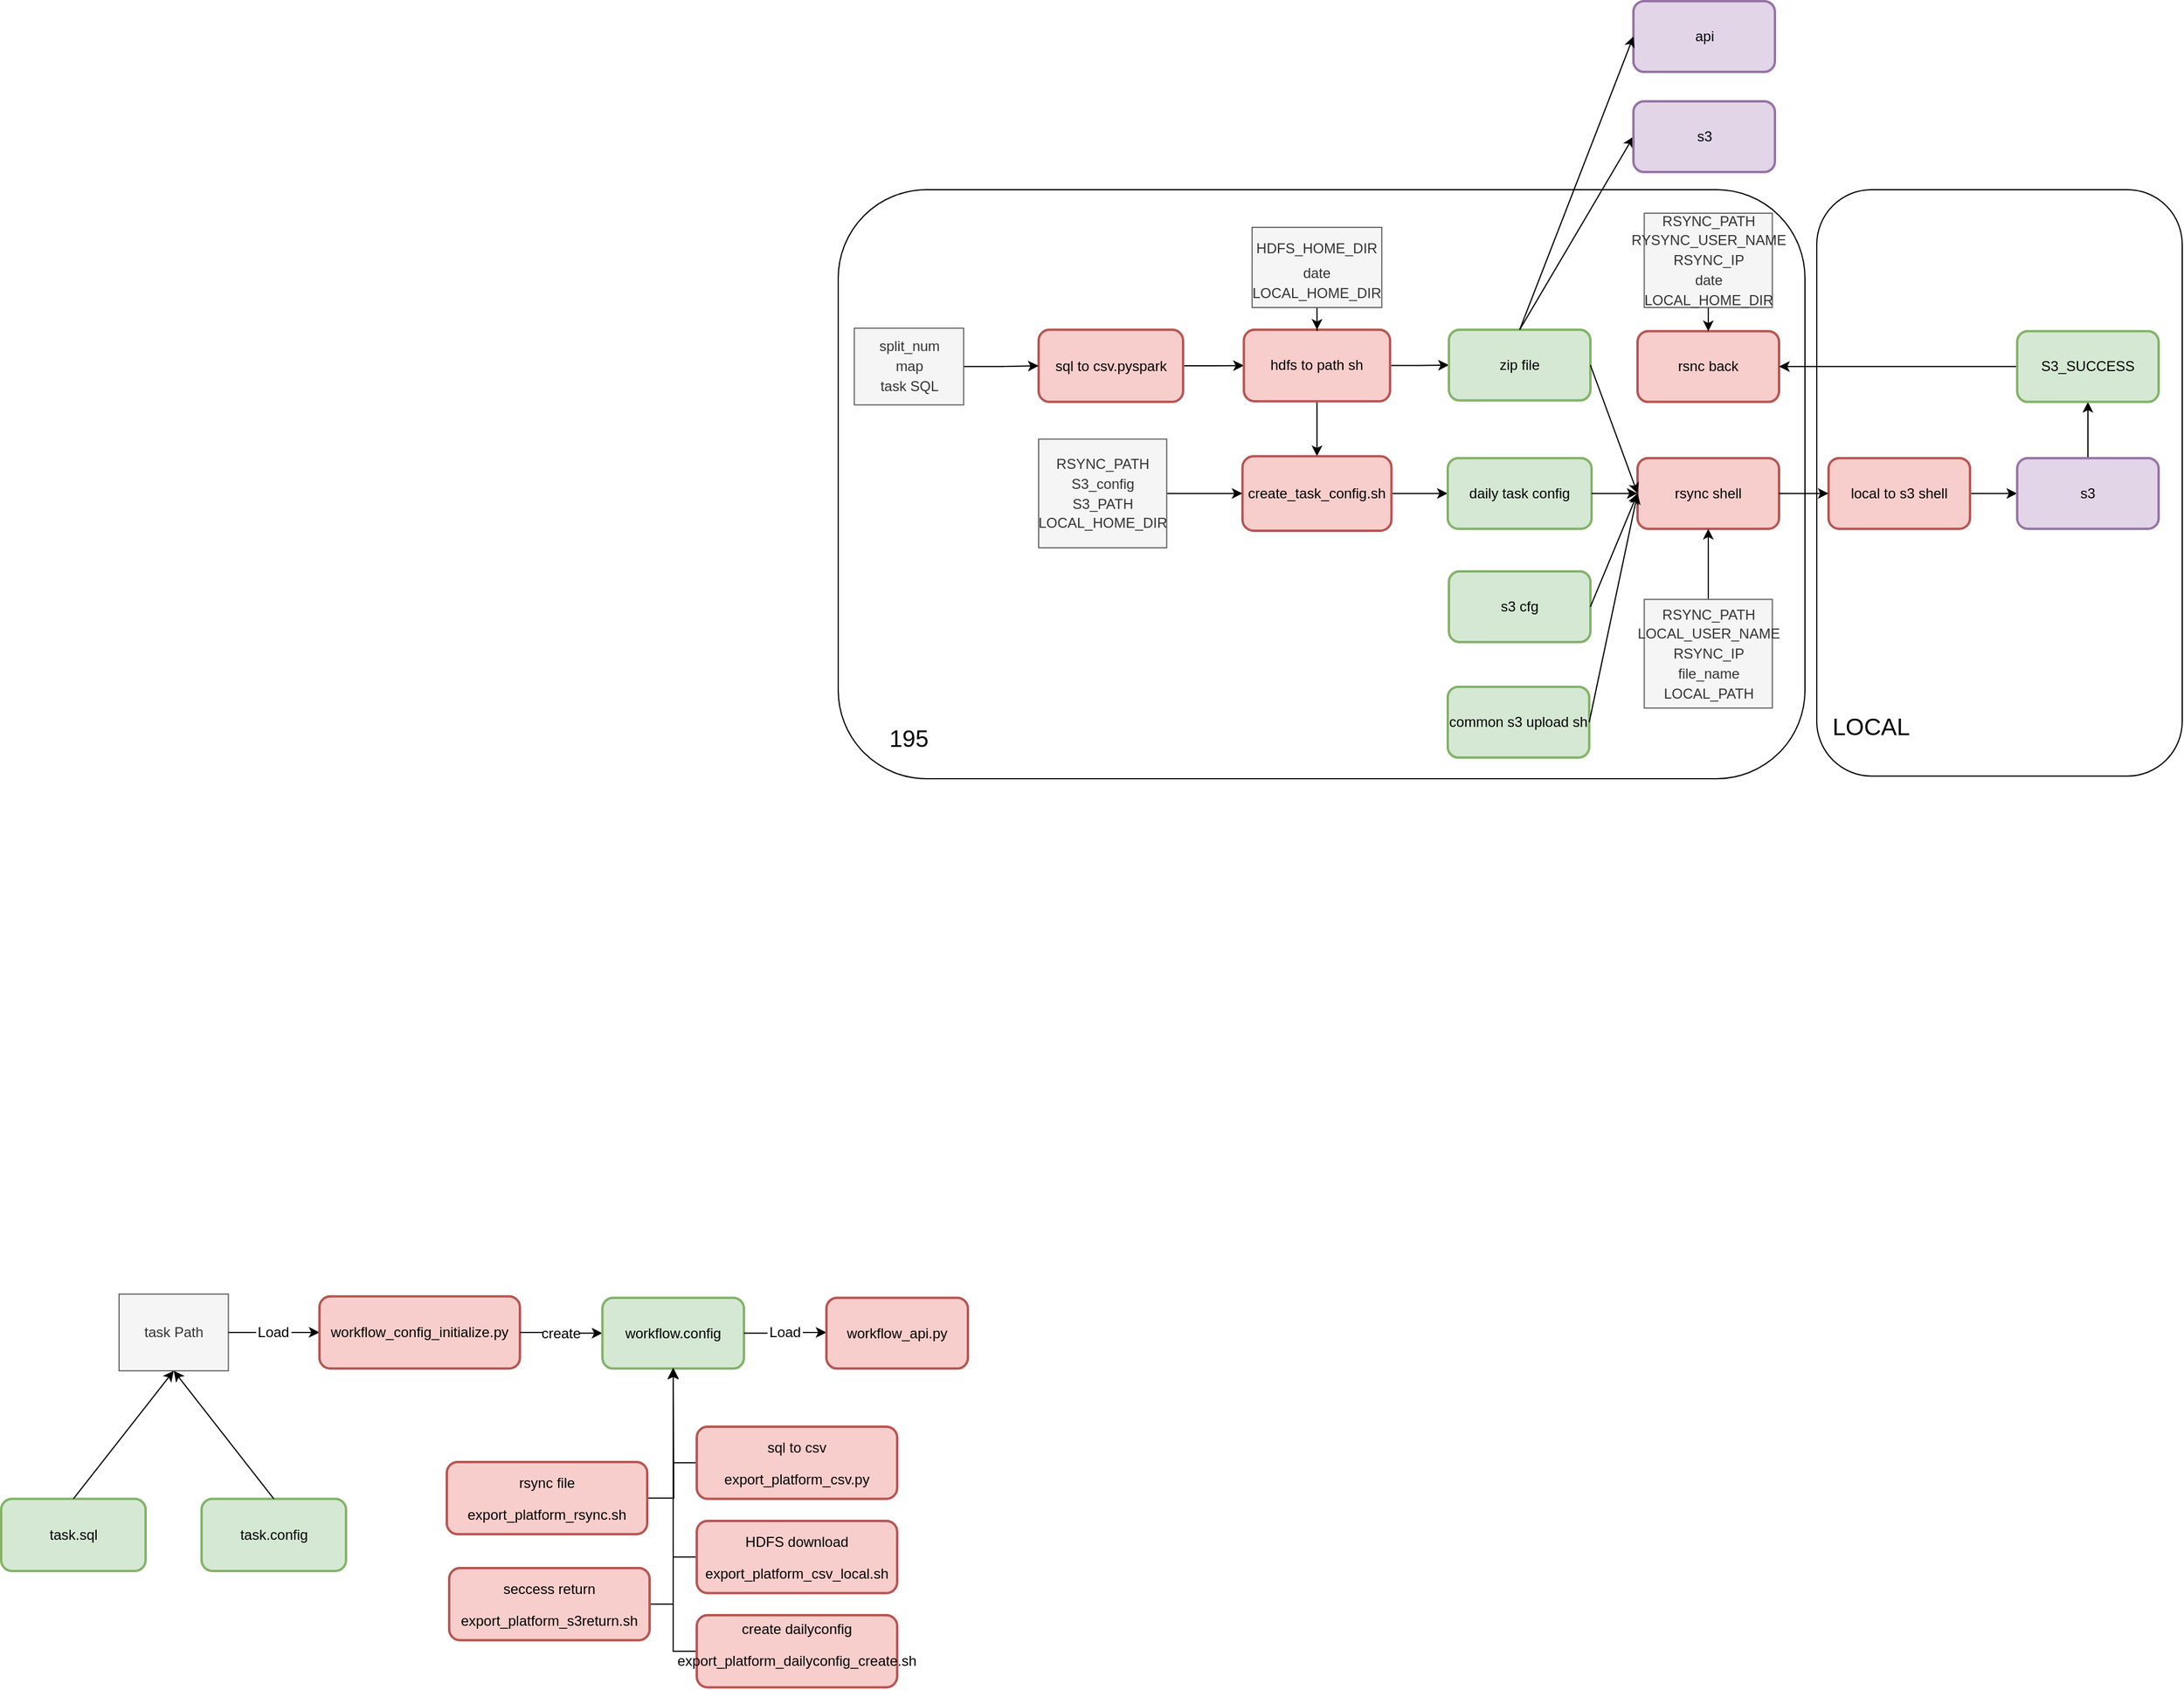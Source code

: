 <mxfile version="20.2.4" type="github">
  <diagram id="wn4Nq5fyxf2K7DAGSWEc" name="第 1 页">
    <mxGraphModel dx="-1153" dy="-471" grid="1" gridSize="10" guides="1" tooltips="1" connect="1" arrows="1" fold="1" page="1" pageScale="1" pageWidth="827" pageHeight="1169" math="0" shadow="0">
      <root>
        <mxCell id="0" />
        <mxCell id="1" parent="0" />
        <mxCell id="sEo11OKtQAu4mXGvlujK-1" value="" style="rounded=1;whiteSpace=wrap;html=1;" vertex="1" parent="1">
          <mxGeometry x="4470" y="2420" width="310" height="497.75" as="geometry" />
        </mxCell>
        <mxCell id="sEo11OKtQAu4mXGvlujK-2" value="" style="rounded=1;whiteSpace=wrap;html=1;" vertex="1" parent="1">
          <mxGeometry x="3640" y="2420" width="820" height="500" as="geometry" />
        </mxCell>
        <mxCell id="sEo11OKtQAu4mXGvlujK-3" value="" style="edgeStyle=orthogonalEdgeStyle;rounded=0;orthogonalLoop=1;jettySize=auto;html=1;" edge="1" parent="1" source="sEo11OKtQAu4mXGvlujK-4" target="sEo11OKtQAu4mXGvlujK-12">
          <mxGeometry relative="1" as="geometry" />
        </mxCell>
        <mxCell id="sEo11OKtQAu4mXGvlujK-4" value="sql to csv.pyspark" style="rounded=1;whiteSpace=wrap;html=1;strokeWidth=2;fillColor=#f8cecc;strokeColor=#b85450;" vertex="1" parent="1">
          <mxGeometry x="3810" y="2538.88" width="122.5" height="61.25" as="geometry" />
        </mxCell>
        <mxCell id="sEo11OKtQAu4mXGvlujK-5" value="s3 cfg" style="rounded=1;whiteSpace=wrap;html=1;strokeWidth=2;fillColor=#d5e8d4;strokeColor=#82b366;" vertex="1" parent="1">
          <mxGeometry x="4158" y="2744" width="120" height="60" as="geometry" />
        </mxCell>
        <mxCell id="sEo11OKtQAu4mXGvlujK-6" value="rsync shell" style="rounded=1;whiteSpace=wrap;html=1;strokeWidth=2;fillColor=#f8cecc;strokeColor=#b85450;" vertex="1" parent="1">
          <mxGeometry x="4318" y="2647.84" width="120" height="60" as="geometry" />
        </mxCell>
        <mxCell id="sEo11OKtQAu4mXGvlujK-7" value="" style="edgeStyle=orthogonalEdgeStyle;rounded=0;orthogonalLoop=1;jettySize=auto;html=1;" edge="1" parent="1" source="sEo11OKtQAu4mXGvlujK-8" target="sEo11OKtQAu4mXGvlujK-14">
          <mxGeometry relative="1" as="geometry" />
        </mxCell>
        <mxCell id="sEo11OKtQAu4mXGvlujK-8" value="local to s3 shell" style="rounded=1;whiteSpace=wrap;html=1;strokeWidth=2;fillColor=#f8cecc;strokeColor=#b85450;" vertex="1" parent="1">
          <mxGeometry x="4480" y="2647.84" width="120" height="60" as="geometry" />
        </mxCell>
        <mxCell id="sEo11OKtQAu4mXGvlujK-9" value="" style="endArrow=classic;html=1;rounded=0;entryX=0;entryY=0.5;entryDx=0;entryDy=0;exitX=1;exitY=0.5;exitDx=0;exitDy=0;" edge="1" parent="1" source="sEo11OKtQAu4mXGvlujK-6" target="sEo11OKtQAu4mXGvlujK-8">
          <mxGeometry width="50" height="50" relative="1" as="geometry">
            <mxPoint x="4448" y="2818" as="sourcePoint" />
            <mxPoint x="4579" y="2708" as="targetPoint" />
          </mxGeometry>
        </mxCell>
        <mxCell id="sEo11OKtQAu4mXGvlujK-10" value="" style="edgeStyle=orthogonalEdgeStyle;rounded=0;orthogonalLoop=1;jettySize=auto;html=1;" edge="1" parent="1" source="sEo11OKtQAu4mXGvlujK-12" target="sEo11OKtQAu4mXGvlujK-16">
          <mxGeometry relative="1" as="geometry" />
        </mxCell>
        <mxCell id="sEo11OKtQAu4mXGvlujK-11" style="edgeStyle=orthogonalEdgeStyle;rounded=0;orthogonalLoop=1;jettySize=auto;html=1;entryX=0;entryY=0.5;entryDx=0;entryDy=0;" edge="1" parent="1" source="sEo11OKtQAu4mXGvlujK-12" target="sEo11OKtQAu4mXGvlujK-19">
          <mxGeometry relative="1" as="geometry" />
        </mxCell>
        <mxCell id="sEo11OKtQAu4mXGvlujK-12" value="hdfs to path sh" style="rounded=1;whiteSpace=wrap;html=1;strokeWidth=2;fillColor=#f8cecc;strokeColor=#b85450;" vertex="1" parent="1">
          <mxGeometry x="3984.09" y="2538.88" width="123.97" height="60.72" as="geometry" />
        </mxCell>
        <mxCell id="sEo11OKtQAu4mXGvlujK-13" value="" style="edgeStyle=orthogonalEdgeStyle;rounded=0;orthogonalLoop=1;jettySize=auto;html=1;" edge="1" parent="1" source="sEo11OKtQAu4mXGvlujK-14" target="sEo11OKtQAu4mXGvlujK-30">
          <mxGeometry relative="1" as="geometry" />
        </mxCell>
        <mxCell id="sEo11OKtQAu4mXGvlujK-14" value="s3" style="rounded=1;whiteSpace=wrap;html=1;strokeWidth=2;fillColor=#e1d5e7;strokeColor=#9673a6;" vertex="1" parent="1">
          <mxGeometry x="4640" y="2647.84" width="120" height="60" as="geometry" />
        </mxCell>
        <mxCell id="sEo11OKtQAu4mXGvlujK-15" style="edgeStyle=orthogonalEdgeStyle;rounded=0;orthogonalLoop=1;jettySize=auto;html=1;exitX=1;exitY=0.5;exitDx=0;exitDy=0;entryX=0;entryY=0.5;entryDx=0;entryDy=0;" edge="1" parent="1" source="sEo11OKtQAu4mXGvlujK-16" target="sEo11OKtQAu4mXGvlujK-18">
          <mxGeometry relative="1" as="geometry" />
        </mxCell>
        <mxCell id="sEo11OKtQAu4mXGvlujK-16" value="create_task_config.sh" style="rounded=1;whiteSpace=wrap;html=1;strokeWidth=2;fillColor=#f8cecc;strokeColor=#b85450;" vertex="1" parent="1">
          <mxGeometry x="3982.88" y="2646.25" width="126.38" height="63.19" as="geometry" />
        </mxCell>
        <mxCell id="sEo11OKtQAu4mXGvlujK-17" value="common s3 upload sh" style="rounded=1;whiteSpace=wrap;html=1;strokeWidth=2;fillColor=#d5e8d4;strokeColor=#82b366;" vertex="1" parent="1">
          <mxGeometry x="4157" y="2842" width="120" height="60" as="geometry" />
        </mxCell>
        <mxCell id="sEo11OKtQAu4mXGvlujK-18" value="daily task config" style="rounded=1;whiteSpace=wrap;html=1;strokeWidth=2;fillColor=#d5e8d4;strokeColor=#82b366;" vertex="1" parent="1">
          <mxGeometry x="4157" y="2647.84" width="122" height="60" as="geometry" />
        </mxCell>
        <mxCell id="sEo11OKtQAu4mXGvlujK-19" value="zip file" style="rounded=1;whiteSpace=wrap;html=1;strokeWidth=2;fillColor=#d5e8d4;strokeColor=#82b366;" vertex="1" parent="1">
          <mxGeometry x="4158" y="2538.88" width="120" height="60" as="geometry" />
        </mxCell>
        <mxCell id="sEo11OKtQAu4mXGvlujK-20" value="api" style="rounded=1;whiteSpace=wrap;html=1;strokeWidth=2;fillColor=#e1d5e7;strokeColor=#9673a6;" vertex="1" parent="1">
          <mxGeometry x="4314.5" y="2260" width="120" height="60" as="geometry" />
        </mxCell>
        <mxCell id="sEo11OKtQAu4mXGvlujK-21" value="" style="endArrow=classic;html=1;rounded=0;entryX=0;entryY=0.5;entryDx=0;entryDy=0;exitX=0.5;exitY=0;exitDx=0;exitDy=0;" edge="1" parent="1" source="sEo11OKtQAu4mXGvlujK-19" target="sEo11OKtQAu4mXGvlujK-20">
          <mxGeometry width="50" height="50" relative="1" as="geometry">
            <mxPoint x="4214.5" y="2500" as="sourcePoint" />
            <mxPoint x="4264.5" y="2450" as="targetPoint" />
          </mxGeometry>
        </mxCell>
        <mxCell id="sEo11OKtQAu4mXGvlujK-22" value="" style="endArrow=classic;html=1;rounded=0;entryX=0;entryY=0.5;entryDx=0;entryDy=0;exitX=0.5;exitY=0;exitDx=0;exitDy=0;" edge="1" parent="1" source="sEo11OKtQAu4mXGvlujK-19" target="sEo11OKtQAu4mXGvlujK-24">
          <mxGeometry width="50" height="50" relative="1" as="geometry">
            <mxPoint x="4288" y="2578.88" as="sourcePoint" />
            <mxPoint x="4314.5" y="2445" as="targetPoint" />
          </mxGeometry>
        </mxCell>
        <mxCell id="sEo11OKtQAu4mXGvlujK-23" value="rsnc back" style="rounded=1;whiteSpace=wrap;html=1;strokeWidth=2;fillColor=#f8cecc;strokeColor=#b85450;" vertex="1" parent="1">
          <mxGeometry x="4318" y="2540.13" width="120" height="60" as="geometry" />
        </mxCell>
        <mxCell id="sEo11OKtQAu4mXGvlujK-24" value="s3" style="rounded=1;whiteSpace=wrap;html=1;strokeWidth=2;fillColor=#e1d5e7;strokeColor=#9673a6;" vertex="1" parent="1">
          <mxGeometry x="4314.5" y="2345" width="120" height="60" as="geometry" />
        </mxCell>
        <mxCell id="sEo11OKtQAu4mXGvlujK-25" value="" style="endArrow=classic;html=1;rounded=0;entryX=0;entryY=0.5;entryDx=0;entryDy=0;exitX=1;exitY=0.5;exitDx=0;exitDy=0;" edge="1" parent="1" source="sEo11OKtQAu4mXGvlujK-19" target="sEo11OKtQAu4mXGvlujK-6">
          <mxGeometry width="50" height="50" relative="1" as="geometry">
            <mxPoint x="4449" y="2578.88" as="sourcePoint" />
            <mxPoint x="4579" y="2640" as="targetPoint" />
          </mxGeometry>
        </mxCell>
        <mxCell id="sEo11OKtQAu4mXGvlujK-26" value="" style="endArrow=classic;html=1;rounded=0;entryX=0;entryY=0.5;entryDx=0;entryDy=0;exitX=1;exitY=0.5;exitDx=0;exitDy=0;" edge="1" parent="1" source="sEo11OKtQAu4mXGvlujK-18" target="sEo11OKtQAu4mXGvlujK-6">
          <mxGeometry width="50" height="50" relative="1" as="geometry">
            <mxPoint x="4288" y="2578.88" as="sourcePoint" />
            <mxPoint x="4328" y="2687.84" as="targetPoint" />
          </mxGeometry>
        </mxCell>
        <mxCell id="sEo11OKtQAu4mXGvlujK-27" value="" style="endArrow=classic;html=1;rounded=0;entryX=0;entryY=0.5;entryDx=0;entryDy=0;exitX=1;exitY=0.5;exitDx=0;exitDy=0;" edge="1" parent="1" source="sEo11OKtQAu4mXGvlujK-5" target="sEo11OKtQAu4mXGvlujK-6">
          <mxGeometry width="50" height="50" relative="1" as="geometry">
            <mxPoint x="4298" y="2588.88" as="sourcePoint" />
            <mxPoint x="4338" y="2697.84" as="targetPoint" />
          </mxGeometry>
        </mxCell>
        <mxCell id="sEo11OKtQAu4mXGvlujK-28" value="" style="endArrow=classic;html=1;rounded=0;entryX=0;entryY=0.5;entryDx=0;entryDy=0;exitX=1;exitY=0.5;exitDx=0;exitDy=0;" edge="1" parent="1" source="sEo11OKtQAu4mXGvlujK-17" target="sEo11OKtQAu4mXGvlujK-6">
          <mxGeometry width="50" height="50" relative="1" as="geometry">
            <mxPoint x="4288" y="2784.0" as="sourcePoint" />
            <mxPoint x="4328" y="2687.84" as="targetPoint" />
          </mxGeometry>
        </mxCell>
        <mxCell id="sEo11OKtQAu4mXGvlujK-29" value="" style="edgeStyle=orthogonalEdgeStyle;rounded=0;orthogonalLoop=1;jettySize=auto;html=1;" edge="1" parent="1" source="sEo11OKtQAu4mXGvlujK-30" target="sEo11OKtQAu4mXGvlujK-23">
          <mxGeometry relative="1" as="geometry" />
        </mxCell>
        <mxCell id="sEo11OKtQAu4mXGvlujK-30" value="S3_SUCCESS" style="rounded=1;whiteSpace=wrap;html=1;strokeWidth=2;fillColor=#d5e8d4;strokeColor=#82b366;" vertex="1" parent="1">
          <mxGeometry x="4640" y="2540.13" width="120" height="60" as="geometry" />
        </mxCell>
        <mxCell id="sEo11OKtQAu4mXGvlujK-31" value="&lt;font style=&quot;font-size: 20px;&quot;&gt;195&lt;/font&gt;" style="text;html=1;strokeColor=none;fillColor=none;align=center;verticalAlign=middle;whiteSpace=wrap;rounded=0;" vertex="1" parent="1">
          <mxGeometry x="3670" y="2870" width="60" height="30" as="geometry" />
        </mxCell>
        <mxCell id="sEo11OKtQAu4mXGvlujK-32" value="&lt;font style=&quot;font-size: 20px;&quot;&gt;LOCAL&amp;nbsp;&lt;/font&gt;" style="text;html=1;strokeColor=none;fillColor=none;align=center;verticalAlign=middle;whiteSpace=wrap;rounded=0;" vertex="1" parent="1">
          <mxGeometry x="4489" y="2860" width="60" height="30" as="geometry" />
        </mxCell>
        <mxCell id="sEo11OKtQAu4mXGvlujK-33" value="" style="edgeStyle=orthogonalEdgeStyle;rounded=0;orthogonalLoop=1;jettySize=auto;html=1;fontSize=20;" edge="1" parent="1" source="sEo11OKtQAu4mXGvlujK-34" target="sEo11OKtQAu4mXGvlujK-4">
          <mxGeometry relative="1" as="geometry" />
        </mxCell>
        <mxCell id="sEo11OKtQAu4mXGvlujK-34" value="&lt;p style=&quot;line-height: 0.4;&quot; data-pm-slice=&quot;1 1 []&quot;&gt;&lt;br&gt;&lt;/p&gt;&lt;p style=&quot;line-height: 0.4;&quot; data-pm-slice=&quot;1 1 []&quot;&gt;split_num&lt;/p&gt;&lt;p style=&quot;line-height: 0.4;&quot; data-pm-slice=&quot;1 1 []&quot;&gt;map&lt;/p&gt;&lt;p style=&quot;line-height: 0.4;&quot; data-pm-slice=&quot;1 1 []&quot;&gt;task SQL&lt;/p&gt;&lt;p style=&quot;line-height: 0.4;&quot; data-pm-slice=&quot;1 1 []&quot;&gt;&lt;br&gt;&lt;/p&gt;" style="rounded=0;whiteSpace=wrap;html=1;fillColor=#f5f5f5;strokeColor=#666666;fontColor=#333333;" vertex="1" parent="1">
          <mxGeometry x="3653.64" y="2537.57" width="92.72" height="65.12" as="geometry" />
        </mxCell>
        <mxCell id="sEo11OKtQAu4mXGvlujK-35" style="edgeStyle=orthogonalEdgeStyle;rounded=0;orthogonalLoop=1;jettySize=auto;html=1;entryX=0;entryY=0.5;entryDx=0;entryDy=0;fontSize=20;" edge="1" parent="1" source="sEo11OKtQAu4mXGvlujK-36" target="sEo11OKtQAu4mXGvlujK-16">
          <mxGeometry relative="1" as="geometry" />
        </mxCell>
        <mxCell id="sEo11OKtQAu4mXGvlujK-36" value="&lt;p style=&quot;line-height: 0.4;&quot; data-pm-slice=&quot;1 1 []&quot;&gt;RSYNC_PATH&lt;/p&gt;&lt;p style=&quot;line-height: 0.4;&quot; data-pm-slice=&quot;1 1 []&quot;&gt;S3_config&lt;/p&gt;&lt;p style=&quot;line-height: 0.4;&quot; data-pm-slice=&quot;1 1 []&quot;&gt;S3_PATH&lt;/p&gt;&lt;p style=&quot;line-height: 0.4;&quot; data-pm-slice=&quot;1 1 []&quot;&gt;LOCAL_HOME_DIR&lt;/p&gt;" style="rounded=0;whiteSpace=wrap;html=1;fillColor=#f5f5f5;strokeColor=#666666;fontColor=#333333;" vertex="1" parent="1">
          <mxGeometry x="3810" y="2631.72" width="108.63" height="92.24" as="geometry" />
        </mxCell>
        <mxCell id="sEo11OKtQAu4mXGvlujK-37" value="" style="edgeStyle=orthogonalEdgeStyle;rounded=0;orthogonalLoop=1;jettySize=auto;html=1;fontSize=20;" edge="1" parent="1" source="sEo11OKtQAu4mXGvlujK-38" target="sEo11OKtQAu4mXGvlujK-12">
          <mxGeometry relative="1" as="geometry" />
        </mxCell>
        <mxCell id="sEo11OKtQAu4mXGvlujK-38" value="&lt;p data-pm-slice=&quot;1 1 []&quot;&gt;HDFS_HOME_DIR&lt;/p&gt;&lt;p style=&quot;line-height: 0.4;&quot; data-pm-slice=&quot;1 1 []&quot;&gt;date&lt;/p&gt;&lt;p style=&quot;line-height: 0.4;&quot; data-pm-slice=&quot;1 1 []&quot;&gt;LOCAL_HOME_DIR&lt;/p&gt;" style="rounded=0;whiteSpace=wrap;html=1;fillColor=#f5f5f5;strokeColor=#666666;fontColor=#333333;" vertex="1" parent="1">
          <mxGeometry x="3991.07" y="2452" width="110" height="68" as="geometry" />
        </mxCell>
        <mxCell id="sEo11OKtQAu4mXGvlujK-39" value="" style="edgeStyle=orthogonalEdgeStyle;rounded=0;orthogonalLoop=1;jettySize=auto;html=1;fontSize=20;" edge="1" parent="1" source="sEo11OKtQAu4mXGvlujK-40" target="sEo11OKtQAu4mXGvlujK-6">
          <mxGeometry relative="1" as="geometry" />
        </mxCell>
        <mxCell id="sEo11OKtQAu4mXGvlujK-40" value="&lt;p style=&quot;line-height: 0.4;&quot; data-pm-slice=&quot;1 1 []&quot;&gt;RSYNC_PATH&lt;/p&gt;&lt;p style=&quot;line-height: 0.4;&quot; data-pm-slice=&quot;1 1 []&quot;&gt;LOCAL_USER_NAME&lt;/p&gt;&lt;p style=&quot;line-height: 0.4;&quot; data-pm-slice=&quot;1 1 []&quot;&gt;RSYNC_IP&lt;/p&gt;&lt;p style=&quot;line-height: 0.4;&quot; data-pm-slice=&quot;1 1 []&quot;&gt;file_name&lt;/p&gt;&lt;p style=&quot;line-height: 0.4;&quot; data-pm-slice=&quot;1 1 []&quot;&gt;LOCAL_PATH&lt;/p&gt;" style="rounded=0;whiteSpace=wrap;html=1;fillColor=#f5f5f5;strokeColor=#666666;fontColor=#333333;" vertex="1" parent="1">
          <mxGeometry x="4323.68" y="2767.76" width="108.63" height="92.24" as="geometry" />
        </mxCell>
        <mxCell id="sEo11OKtQAu4mXGvlujK-41" value="" style="edgeStyle=orthogonalEdgeStyle;rounded=0;orthogonalLoop=1;jettySize=auto;html=1;fontSize=20;" edge="1" parent="1" source="sEo11OKtQAu4mXGvlujK-42" target="sEo11OKtQAu4mXGvlujK-23">
          <mxGeometry relative="1" as="geometry" />
        </mxCell>
        <mxCell id="sEo11OKtQAu4mXGvlujK-42" value="&lt;p style=&quot;line-height: 0.4;&quot; data-pm-slice=&quot;1 1 []&quot;&gt;RSYNC_PATH&lt;/p&gt;&lt;p style=&quot;line-height: 0.4;&quot; data-pm-slice=&quot;1 1 []&quot;&gt;RYSYNC_USER_NAME&lt;/p&gt;&lt;p style=&quot;line-height: 0.4;&quot; data-pm-slice=&quot;1 1 []&quot;&gt;RSYNC_IP&lt;/p&gt;&lt;p style=&quot;line-height: 0.4;&quot; data-pm-slice=&quot;1 1 []&quot;&gt;date&lt;/p&gt;&lt;p style=&quot;line-height: 0.4;&quot; data-pm-slice=&quot;1 1 []&quot;&gt;LOCAL_HOME_DIR&lt;/p&gt;" style="rounded=0;whiteSpace=wrap;html=1;fillColor=#f5f5f5;strokeColor=#666666;fontColor=#333333;" vertex="1" parent="1">
          <mxGeometry x="4323.68" y="2440" width="108.63" height="80" as="geometry" />
        </mxCell>
        <mxCell id="sEo11OKtQAu4mXGvlujK-51" value="" style="edgeStyle=orthogonalEdgeStyle;rounded=0;orthogonalLoop=1;jettySize=auto;html=1;startArrow=none;" edge="1" parent="1" source="sEo11OKtQAu4mXGvlujK-58" target="sEo11OKtQAu4mXGvlujK-50">
          <mxGeometry relative="1" as="geometry" />
        </mxCell>
        <mxCell id="sEo11OKtQAu4mXGvlujK-47" value="&lt;p style=&quot;line-height: 0.4;&quot; data-pm-slice=&quot;1 1 []&quot;&gt;task Path&lt;/p&gt;" style="rounded=0;whiteSpace=wrap;html=1;fillColor=#f5f5f5;strokeColor=#666666;fontColor=#333333;" vertex="1" parent="1">
          <mxGeometry x="3030.0" y="3357.45" width="92.72" height="65.12" as="geometry" />
        </mxCell>
        <mxCell id="sEo11OKtQAu4mXGvlujK-48" value="task.sql" style="rounded=1;whiteSpace=wrap;html=1;strokeWidth=2;fillColor=#d5e8d4;strokeColor=#82b366;" vertex="1" parent="1">
          <mxGeometry x="2930" y="3531.25" width="122.5" height="61.25" as="geometry" />
        </mxCell>
        <mxCell id="sEo11OKtQAu4mXGvlujK-49" value="task.config" style="rounded=1;whiteSpace=wrap;html=1;strokeWidth=2;fillColor=#d5e8d4;strokeColor=#82b366;" vertex="1" parent="1">
          <mxGeometry x="3100" y="3531.25" width="122.5" height="61.25" as="geometry" />
        </mxCell>
        <mxCell id="sEo11OKtQAu4mXGvlujK-53" value="" style="edgeStyle=orthogonalEdgeStyle;rounded=0;orthogonalLoop=1;jettySize=auto;html=1;startArrow=none;" edge="1" parent="1" source="sEo11OKtQAu4mXGvlujK-60" target="sEo11OKtQAu4mXGvlujK-52">
          <mxGeometry relative="1" as="geometry" />
        </mxCell>
        <mxCell id="sEo11OKtQAu4mXGvlujK-50" value="&lt;p data-pm-slice=&quot;1 1 []&quot;&gt;workflow_config_initialize.py&lt;/p&gt;" style="rounded=1;whiteSpace=wrap;html=1;strokeWidth=2;fillColor=#f8cecc;strokeColor=#b85450;" vertex="1" parent="1">
          <mxGeometry x="3200" y="3359.38" width="170" height="61.25" as="geometry" />
        </mxCell>
        <mxCell id="sEo11OKtQAu4mXGvlujK-55" value="" style="edgeStyle=orthogonalEdgeStyle;rounded=0;orthogonalLoop=1;jettySize=auto;html=1;startArrow=none;" edge="1" parent="1" source="sEo11OKtQAu4mXGvlujK-62" target="sEo11OKtQAu4mXGvlujK-54">
          <mxGeometry relative="1" as="geometry" />
        </mxCell>
        <mxCell id="sEo11OKtQAu4mXGvlujK-52" value="workflow.config" style="whiteSpace=wrap;html=1;fillColor=#d5e8d4;strokeColor=#82b366;rounded=1;strokeWidth=2;" vertex="1" parent="1">
          <mxGeometry x="3440" y="3360.625" width="120" height="60" as="geometry" />
        </mxCell>
        <mxCell id="sEo11OKtQAu4mXGvlujK-54" value="workflow_api.py" style="whiteSpace=wrap;html=1;fillColor=#f8cecc;strokeColor=#b85450;rounded=1;strokeWidth=2;" vertex="1" parent="1">
          <mxGeometry x="3630" y="3360.625" width="120" height="60" as="geometry" />
        </mxCell>
        <mxCell id="sEo11OKtQAu4mXGvlujK-56" value="" style="endArrow=classic;html=1;rounded=0;entryX=0.5;entryY=1;entryDx=0;entryDy=0;exitX=0.5;exitY=0;exitDx=0;exitDy=0;" edge="1" parent="1" source="sEo11OKtQAu4mXGvlujK-48" target="sEo11OKtQAu4mXGvlujK-47">
          <mxGeometry width="50" height="50" relative="1" as="geometry">
            <mxPoint x="2890" y="3460" as="sourcePoint" />
            <mxPoint x="2940" y="3410" as="targetPoint" />
          </mxGeometry>
        </mxCell>
        <mxCell id="sEo11OKtQAu4mXGvlujK-57" value="" style="endArrow=classic;html=1;rounded=0;entryX=0.5;entryY=1;entryDx=0;entryDy=0;exitX=0.5;exitY=0;exitDx=0;exitDy=0;" edge="1" parent="1" source="sEo11OKtQAu4mXGvlujK-49" target="sEo11OKtQAu4mXGvlujK-47">
          <mxGeometry width="50" height="50" relative="1" as="geometry">
            <mxPoint x="3001.25" y="3490" as="sourcePoint" />
            <mxPoint x="3086.36" y="3432.57" as="targetPoint" />
          </mxGeometry>
        </mxCell>
        <mxCell id="sEo11OKtQAu4mXGvlujK-58" value="Load" style="text;html=1;strokeColor=none;fillColor=none;align=center;verticalAlign=middle;whiteSpace=wrap;rounded=0;" vertex="1" parent="1">
          <mxGeometry x="3146.25" y="3380.01" width="30" height="20" as="geometry" />
        </mxCell>
        <mxCell id="sEo11OKtQAu4mXGvlujK-59" value="" style="edgeStyle=orthogonalEdgeStyle;rounded=0;orthogonalLoop=1;jettySize=auto;html=1;endArrow=none;" edge="1" parent="1" source="sEo11OKtQAu4mXGvlujK-47" target="sEo11OKtQAu4mXGvlujK-58">
          <mxGeometry relative="1" as="geometry">
            <mxPoint x="3122.72" y="3390.01" as="sourcePoint" />
            <mxPoint x="3200" y="3390.01" as="targetPoint" />
          </mxGeometry>
        </mxCell>
        <mxCell id="sEo11OKtQAu4mXGvlujK-60" value="create" style="text;html=1;strokeColor=none;fillColor=none;align=center;verticalAlign=middle;whiteSpace=wrap;rounded=0;" vertex="1" parent="1">
          <mxGeometry x="3390" y="3380.62" width="30" height="20" as="geometry" />
        </mxCell>
        <mxCell id="sEo11OKtQAu4mXGvlujK-61" value="" style="edgeStyle=orthogonalEdgeStyle;rounded=0;orthogonalLoop=1;jettySize=auto;html=1;endArrow=none;" edge="1" parent="1" source="sEo11OKtQAu4mXGvlujK-50" target="sEo11OKtQAu4mXGvlujK-60">
          <mxGeometry relative="1" as="geometry">
            <mxPoint x="3370" y="3390.1" as="sourcePoint" />
            <mxPoint x="3440" y="3390.6" as="targetPoint" />
          </mxGeometry>
        </mxCell>
        <mxCell id="sEo11OKtQAu4mXGvlujK-62" value="Load" style="text;html=1;strokeColor=none;fillColor=none;align=center;verticalAlign=middle;whiteSpace=wrap;rounded=0;" vertex="1" parent="1">
          <mxGeometry x="3580" y="3380.0" width="30" height="20" as="geometry" />
        </mxCell>
        <mxCell id="sEo11OKtQAu4mXGvlujK-63" value="" style="edgeStyle=orthogonalEdgeStyle;rounded=0;orthogonalLoop=1;jettySize=auto;html=1;endArrow=none;" edge="1" parent="1" source="sEo11OKtQAu4mXGvlujK-52" target="sEo11OKtQAu4mXGvlujK-62">
          <mxGeometry relative="1" as="geometry">
            <mxPoint x="3560" y="3390.625" as="sourcePoint" />
            <mxPoint x="3630" y="3390.625" as="targetPoint" />
          </mxGeometry>
        </mxCell>
        <mxCell id="sEo11OKtQAu4mXGvlujK-70" style="edgeStyle=orthogonalEdgeStyle;rounded=0;orthogonalLoop=1;jettySize=auto;html=1;entryX=0.5;entryY=1;entryDx=0;entryDy=0;" edge="1" parent="1" source="sEo11OKtQAu4mXGvlujK-65" target="sEo11OKtQAu4mXGvlujK-52">
          <mxGeometry relative="1" as="geometry">
            <Array as="points">
              <mxPoint x="3500" y="3501" />
            </Array>
          </mxGeometry>
        </mxCell>
        <mxCell id="sEo11OKtQAu4mXGvlujK-65" value="&lt;p data-pm-slice=&quot;1 1 []&quot;&gt;sql to csv&lt;/p&gt;&lt;p data-pm-slice=&quot;1 1 []&quot;&gt;export_platform_csv.py&lt;/p&gt;" style="rounded=1;whiteSpace=wrap;html=1;strokeWidth=2;fillColor=#f8cecc;strokeColor=#b85450;" vertex="1" parent="1">
          <mxGeometry x="3520" y="3470" width="170" height="61.25" as="geometry" />
        </mxCell>
        <mxCell id="sEo11OKtQAu4mXGvlujK-71" style="edgeStyle=orthogonalEdgeStyle;rounded=0;orthogonalLoop=1;jettySize=auto;html=1;" edge="1" parent="1" source="sEo11OKtQAu4mXGvlujK-66">
          <mxGeometry relative="1" as="geometry">
            <mxPoint x="3500" y="3420" as="targetPoint" />
          </mxGeometry>
        </mxCell>
        <mxCell id="sEo11OKtQAu4mXGvlujK-66" value="&lt;p data-pm-slice=&quot;1 1 []&quot;&gt;HDFS download&lt;/p&gt;&lt;p data-pm-slice=&quot;1 1 []&quot;&gt;export_platform_csv_local.sh&lt;/p&gt;" style="rounded=1;whiteSpace=wrap;html=1;strokeWidth=2;fillColor=#f8cecc;strokeColor=#b85450;" vertex="1" parent="1">
          <mxGeometry x="3520" y="3550" width="170" height="61.25" as="geometry" />
        </mxCell>
        <mxCell id="sEo11OKtQAu4mXGvlujK-72" style="edgeStyle=orthogonalEdgeStyle;rounded=0;orthogonalLoop=1;jettySize=auto;html=1;entryX=0.5;entryY=1;entryDx=0;entryDy=0;" edge="1" parent="1" source="sEo11OKtQAu4mXGvlujK-67" target="sEo11OKtQAu4mXGvlujK-52">
          <mxGeometry relative="1" as="geometry">
            <Array as="points">
              <mxPoint x="3500" y="3661" />
            </Array>
          </mxGeometry>
        </mxCell>
        <mxCell id="sEo11OKtQAu4mXGvlujK-67" value="create&amp;nbsp;&lt;span style=&quot;background-color: initial;&quot;&gt;dailyconfig&lt;/span&gt;&lt;br&gt;&lt;p data-pm-slice=&quot;1 1 []&quot;&gt;export_platform_dailyconfig_create.sh&lt;/p&gt;" style="rounded=1;whiteSpace=wrap;html=1;strokeWidth=2;fillColor=#f8cecc;strokeColor=#b85450;" vertex="1" parent="1">
          <mxGeometry x="3520" y="3630" width="170" height="61.25" as="geometry" />
        </mxCell>
        <mxCell id="sEo11OKtQAu4mXGvlujK-73" style="edgeStyle=orthogonalEdgeStyle;rounded=0;orthogonalLoop=1;jettySize=auto;html=1;" edge="1" parent="1" source="sEo11OKtQAu4mXGvlujK-68">
          <mxGeometry relative="1" as="geometry">
            <mxPoint x="3500" y="3420" as="targetPoint" />
          </mxGeometry>
        </mxCell>
        <mxCell id="sEo11OKtQAu4mXGvlujK-68" value="&lt;p data-pm-slice=&quot;1 1 []&quot;&gt;rsync file&lt;/p&gt;&lt;p data-pm-slice=&quot;1 1 []&quot;&gt;export_platform_rsync.sh&lt;/p&gt;" style="rounded=1;whiteSpace=wrap;html=1;strokeWidth=2;fillColor=#f8cecc;strokeColor=#b85450;" vertex="1" parent="1">
          <mxGeometry x="3308" y="3500" width="170" height="61.25" as="geometry" />
        </mxCell>
        <mxCell id="sEo11OKtQAu4mXGvlujK-74" style="edgeStyle=orthogonalEdgeStyle;rounded=0;orthogonalLoop=1;jettySize=auto;html=1;entryX=0.5;entryY=1;entryDx=0;entryDy=0;" edge="1" parent="1" source="sEo11OKtQAu4mXGvlujK-69" target="sEo11OKtQAu4mXGvlujK-52">
          <mxGeometry relative="1" as="geometry">
            <mxPoint x="3500" y="3430" as="targetPoint" />
            <Array as="points">
              <mxPoint x="3500" y="3621" />
            </Array>
          </mxGeometry>
        </mxCell>
        <mxCell id="sEo11OKtQAu4mXGvlujK-69" value="&lt;p data-pm-slice=&quot;1 1 []&quot;&gt;seccess return&lt;/p&gt;&lt;p data-pm-slice=&quot;1 1 []&quot;&gt;export_platform_s3return.sh&lt;/p&gt;" style="rounded=1;whiteSpace=wrap;html=1;strokeWidth=2;fillColor=#f8cecc;strokeColor=#b85450;" vertex="1" parent="1">
          <mxGeometry x="3310" y="3590" width="170" height="61.25" as="geometry" />
        </mxCell>
      </root>
    </mxGraphModel>
  </diagram>
</mxfile>
